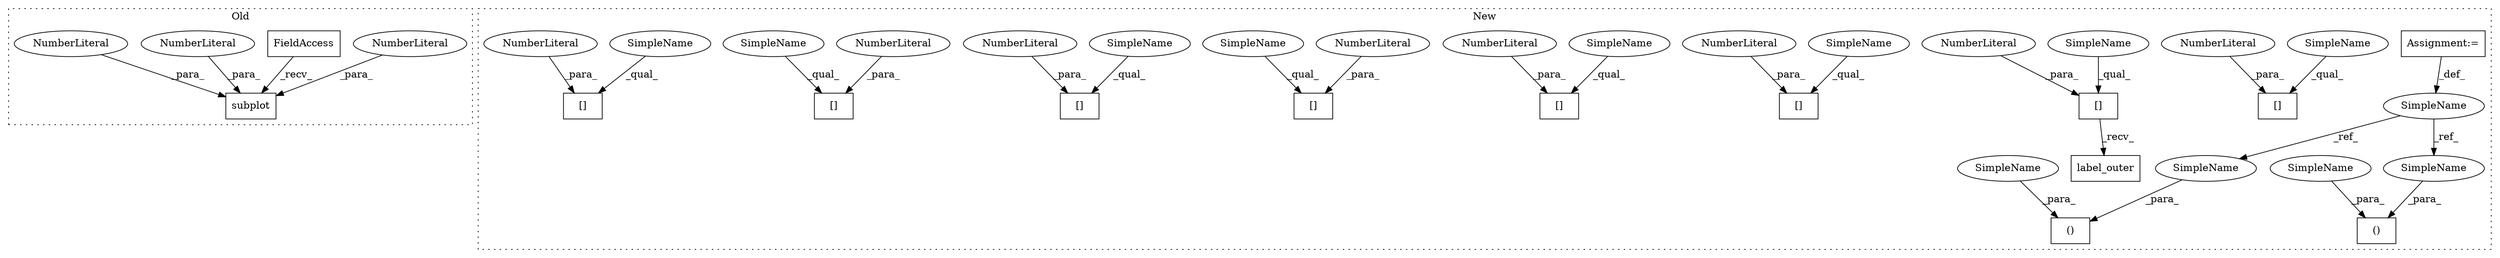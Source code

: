 digraph G {
subgraph cluster0 {
1 [label="subplot" a="32" s="1390,1403" l="8,1" shape="box"];
3 [label="NumberLiteral" a="34" s="1400" l="1" shape="ellipse"];
4 [label="FieldAccess" a="22" s="1372" l="10" shape="box"];
6 [label="NumberLiteral" a="34" s="1398" l="1" shape="ellipse"];
7 [label="NumberLiteral" a="34" s="1402" l="1" shape="ellipse"];
label = "Old";
style="dotted";
}
subgraph cluster1 {
2 [label="[]" a="2" s="1683,1687" l="3,1" shape="box"];
5 [label="[]" a="2" s="1529,1533" l="3,1" shape="box"];
8 [label="()" a="106" s="612" l="18" shape="box"];
9 [label="[]" a="2" s="1724,1728" l="3,1" shape="box"];
10 [label="Assignment:=" a="7" s="188" l="3" shape="box"];
11 [label="[]" a="2" s="1497,1501" l="3,1" shape="box"];
12 [label="NumberLiteral" a="34" s="1532" l="1" shape="ellipse"];
13 [label="[]" a="2" s="1695,1699" l="3,1" shape="box"];
14 [label="NumberLiteral" a="34" s="1698" l="1" shape="ellipse"];
15 [label="[]" a="2" s="1890,1894" l="3,1" shape="box"];
16 [label="NumberLiteral" a="34" s="1893" l="1" shape="ellipse"];
17 [label="NumberLiteral" a="34" s="1727" l="1" shape="ellipse"];
18 [label="NumberLiteral" a="34" s="1500" l="1" shape="ellipse"];
19 [label="NumberLiteral" a="34" s="1686" l="1" shape="ellipse"];
20 [label="[]" a="2" s="1878,1882" l="3,1" shape="box"];
21 [label="NumberLiteral" a="34" s="1881" l="1" shape="ellipse"];
22 [label="[]" a="2" s="1485,1489" l="3,1" shape="box"];
23 [label="NumberLiteral" a="34" s="1488" l="1" shape="ellipse"];
24 [label="label_outer" a="32" s="1535" l="13" shape="box"];
25 [label="()" a="106" s="1293" l="18" shape="box"];
26 [label="SimpleName" a="42" s="188" l="3" shape="ellipse"];
27 [label="SimpleName" a="42" s="1309" l="2" shape="ellipse"];
28 [label="SimpleName" a="42" s="1695" l="2" shape="ellipse"];
29 [label="SimpleName" a="42" s="1485" l="2" shape="ellipse"];
30 [label="SimpleName" a="42" s="1529" l="2" shape="ellipse"];
31 [label="SimpleName" a="42" s="1878" l="2" shape="ellipse"];
32 [label="SimpleName" a="42" s="1683" l="2" shape="ellipse"];
33 [label="SimpleName" a="42" s="628" l="2" shape="ellipse"];
34 [label="SimpleName" a="42" s="1724" l="2" shape="ellipse"];
35 [label="SimpleName" a="42" s="1497" l="2" shape="ellipse"];
36 [label="SimpleName" a="42" s="1890" l="2" shape="ellipse"];
37 [label="SimpleName" a="42" s="612" l="3" shape="ellipse"];
38 [label="SimpleName" a="42" s="1293" l="3" shape="ellipse"];
label = "New";
style="dotted";
}
3 -> 1 [label="_para_"];
4 -> 1 [label="_recv_"];
5 -> 24 [label="_recv_"];
6 -> 1 [label="_para_"];
7 -> 1 [label="_para_"];
10 -> 26 [label="_def_"];
12 -> 5 [label="_para_"];
14 -> 13 [label="_para_"];
16 -> 15 [label="_para_"];
17 -> 9 [label="_para_"];
18 -> 11 [label="_para_"];
19 -> 2 [label="_para_"];
21 -> 20 [label="_para_"];
23 -> 22 [label="_para_"];
26 -> 38 [label="_ref_"];
26 -> 37 [label="_ref_"];
27 -> 25 [label="_para_"];
28 -> 13 [label="_qual_"];
29 -> 22 [label="_qual_"];
30 -> 5 [label="_qual_"];
31 -> 20 [label="_qual_"];
32 -> 2 [label="_qual_"];
33 -> 8 [label="_para_"];
34 -> 9 [label="_qual_"];
35 -> 11 [label="_qual_"];
36 -> 15 [label="_qual_"];
37 -> 8 [label="_para_"];
38 -> 25 [label="_para_"];
}